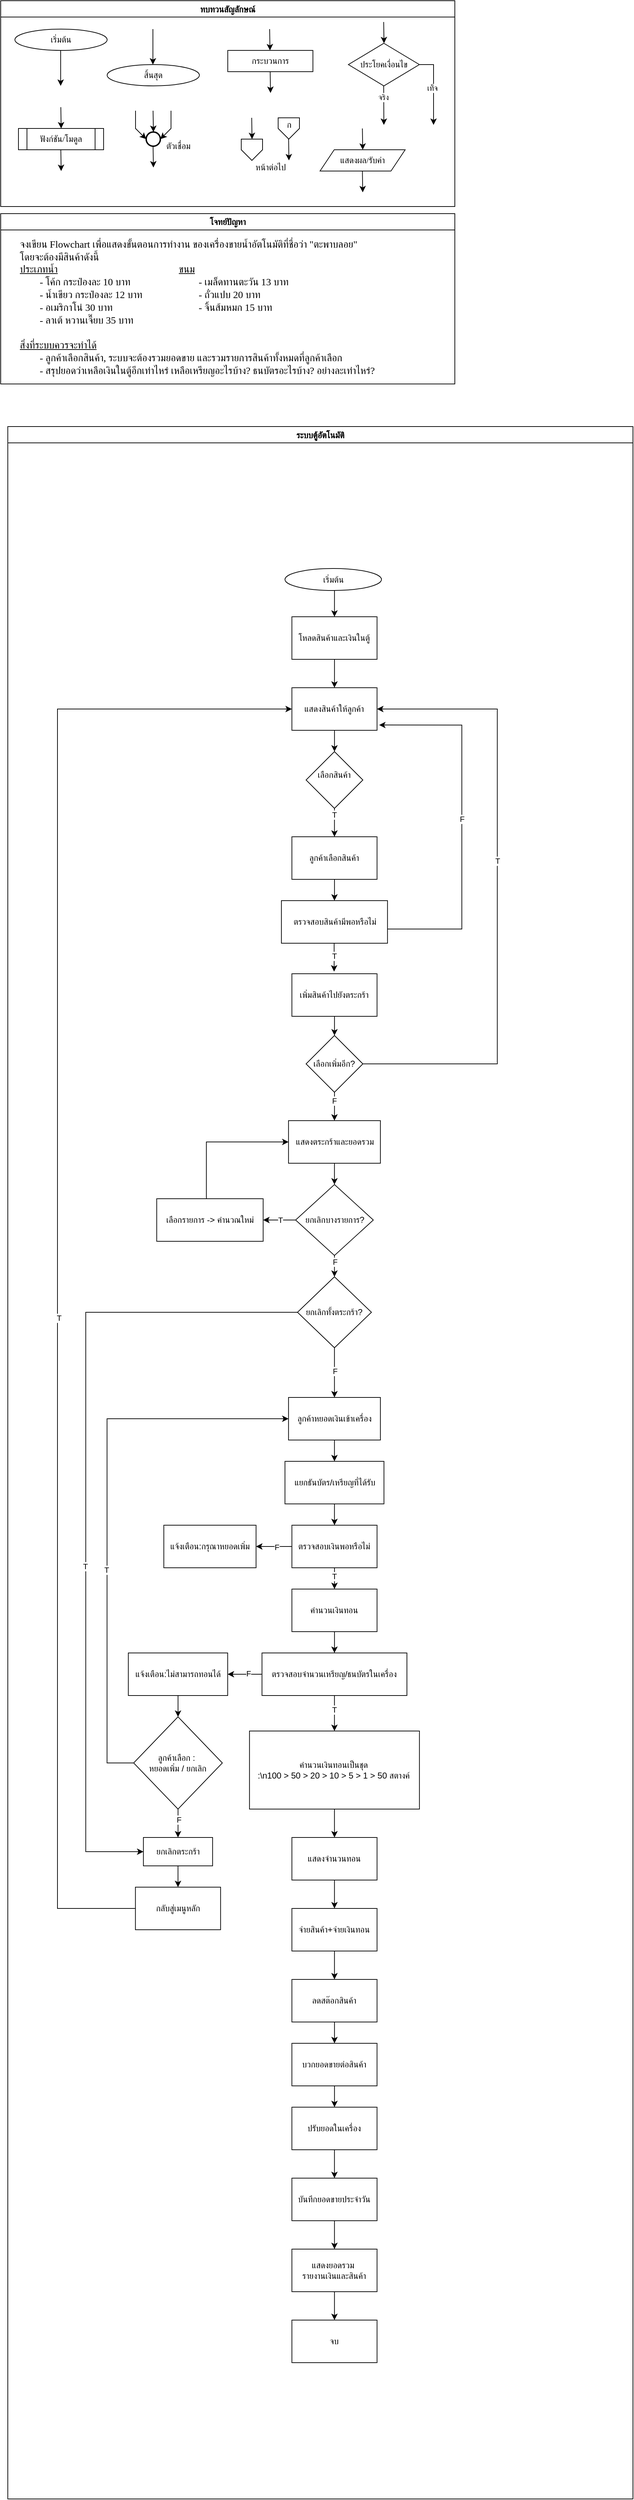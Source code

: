 <mxfile version="28.0.7">
  <diagram name="หน้า-1" id="ZLsBg-Z2_0KcXBtdGoYZ">
    <mxGraphModel grid="1" page="1" gridSize="10" guides="1" tooltips="1" connect="1" arrows="1" fold="1" pageScale="1" pageWidth="827" pageHeight="1169" math="0" shadow="0">
      <root>
        <mxCell id="0" />
        <mxCell id="1" parent="0" />
        <mxCell id="3qxHmXZjckMMHgta5Bq--2" value="ทบทวนสัญลักษณ์" style="swimlane;fontFamily=Sarabun;fontSource=https%3A%2F%2Ffonts.googleapis.com%2Fcss%3Ffamily%3DSarabun;" vertex="1" parent="1">
          <mxGeometry x="200" y="50" width="640" height="290" as="geometry" />
        </mxCell>
        <mxCell id="3qxHmXZjckMMHgta5Bq--3" value="&lt;font data-font-src=&quot;https://fonts.googleapis.com/css?family=Sarabun&quot; face=&quot;Sarabun&quot;&gt;เริ่มต้น&lt;/font&gt;" style="ellipse;whiteSpace=wrap;html=1;" vertex="1" parent="3qxHmXZjckMMHgta5Bq--2">
          <mxGeometry x="20" y="40" width="130" height="30" as="geometry" />
        </mxCell>
        <mxCell id="3qxHmXZjckMMHgta5Bq--4" value="" style="endArrow=classic;html=1;rounded=0;" edge="1" parent="3qxHmXZjckMMHgta5Bq--2">
          <mxGeometry width="50" height="50" relative="1" as="geometry">
            <mxPoint x="84.5" y="70" as="sourcePoint" />
            <mxPoint x="84.5" y="120" as="targetPoint" />
          </mxGeometry>
        </mxCell>
        <mxCell id="3qxHmXZjckMMHgta5Bq--5" value="&lt;font face=&quot;Sarabun&quot;&gt;สิ้นสุด&lt;/font&gt;" style="ellipse;whiteSpace=wrap;html=1;" vertex="1" parent="3qxHmXZjckMMHgta5Bq--2">
          <mxGeometry x="150" y="90" width="130" height="30" as="geometry" />
        </mxCell>
        <mxCell id="3qxHmXZjckMMHgta5Bq--6" value="" style="endArrow=classic;html=1;rounded=0;" edge="1" parent="3qxHmXZjckMMHgta5Bq--2">
          <mxGeometry width="50" height="50" relative="1" as="geometry">
            <mxPoint x="214.5" y="40" as="sourcePoint" />
            <mxPoint x="214.5" y="90" as="targetPoint" />
          </mxGeometry>
        </mxCell>
        <mxCell id="3qxHmXZjckMMHgta5Bq--7" value="กระบวนการ" style="rounded=0;whiteSpace=wrap;html=1;fontFamily=Sarabun;fontSource=https%3A%2F%2Ffonts.googleapis.com%2Fcss%3Ffamily%3DSarabun;" vertex="1" parent="3qxHmXZjckMMHgta5Bq--2">
          <mxGeometry x="320" y="70" width="120" height="30" as="geometry" />
        </mxCell>
        <mxCell id="3qxHmXZjckMMHgta5Bq--8" value="" style="endArrow=classic;html=1;rounded=0;" edge="1" parent="3qxHmXZjckMMHgta5Bq--2">
          <mxGeometry width="50" height="50" relative="1" as="geometry">
            <mxPoint x="379" y="40" as="sourcePoint" />
            <mxPoint x="379.5" y="70" as="targetPoint" />
          </mxGeometry>
        </mxCell>
        <mxCell id="3qxHmXZjckMMHgta5Bq--9" value="" style="endArrow=classic;html=1;rounded=0;" edge="1" parent="3qxHmXZjckMMHgta5Bq--2">
          <mxGeometry width="50" height="50" relative="1" as="geometry">
            <mxPoint x="379.75" y="100" as="sourcePoint" />
            <mxPoint x="380.25" y="130" as="targetPoint" />
          </mxGeometry>
        </mxCell>
        <mxCell id="3qxHmXZjckMMHgta5Bq--10" value="ประโยคเงื่อนไข" style="rhombus;whiteSpace=wrap;html=1;fontFamily=Sarabun;fontSource=https%3A%2F%2Ffonts.googleapis.com%2Fcss%3Ffamily%3DSarabun;" vertex="1" parent="3qxHmXZjckMMHgta5Bq--2">
          <mxGeometry x="490" y="60" width="100" height="60" as="geometry" />
        </mxCell>
        <mxCell id="3qxHmXZjckMMHgta5Bq--11" value="" style="endArrow=classic;html=1;rounded=0;" edge="1" parent="3qxHmXZjckMMHgta5Bq--2">
          <mxGeometry width="50" height="50" relative="1" as="geometry">
            <mxPoint x="539.71" y="30" as="sourcePoint" />
            <mxPoint x="540.21" y="60" as="targetPoint" />
          </mxGeometry>
        </mxCell>
        <mxCell id="3qxHmXZjckMMHgta5Bq--12" value="" style="endArrow=classic;html=1;rounded=0;" edge="1" parent="3qxHmXZjckMMHgta5Bq--2">
          <mxGeometry width="50" height="50" relative="1" as="geometry">
            <mxPoint x="539.71" y="120" as="sourcePoint" />
            <mxPoint x="540" y="175" as="targetPoint" />
          </mxGeometry>
        </mxCell>
        <mxCell id="3qxHmXZjckMMHgta5Bq--13" value="จริง" style="edgeLabel;html=1;align=center;verticalAlign=middle;resizable=0;points=[];fontFamily=Sarabun;fontSource=https%3A%2F%2Ffonts.googleapis.com%2Fcss%3Ffamily%3DSarabun;" vertex="1" connectable="0" parent="3qxHmXZjckMMHgta5Bq--12">
          <mxGeometry x="-0.414" y="-1" relative="1" as="geometry">
            <mxPoint as="offset" />
          </mxGeometry>
        </mxCell>
        <mxCell id="3qxHmXZjckMMHgta5Bq--14" value="" style="endArrow=classic;html=1;rounded=0;exitX=1;exitY=0.5;exitDx=0;exitDy=0;" edge="1" parent="3qxHmXZjckMMHgta5Bq--2" source="3qxHmXZjckMMHgta5Bq--10">
          <mxGeometry width="50" height="50" relative="1" as="geometry">
            <mxPoint x="620" y="95" as="sourcePoint" />
            <mxPoint x="610" y="175" as="targetPoint" />
            <Array as="points">
              <mxPoint x="610" y="90" />
            </Array>
          </mxGeometry>
        </mxCell>
        <mxCell id="3qxHmXZjckMMHgta5Bq--15" value="&lt;font data-font-src=&quot;https://fonts.googleapis.com/css?family=Sarabun&quot; face=&quot;Sarabun&quot;&gt;เท็จ&lt;/font&gt;" style="edgeLabel;html=1;align=center;verticalAlign=middle;resizable=0;points=[];" vertex="1" connectable="0" parent="3qxHmXZjckMMHgta5Bq--14">
          <mxGeometry x="-0.002" y="-2" relative="1" as="geometry">
            <mxPoint as="offset" />
          </mxGeometry>
        </mxCell>
        <mxCell id="3qxHmXZjckMMHgta5Bq--16" value="&lt;font data-font-src=&quot;https://fonts.googleapis.com/css?family=Sarabun&quot; face=&quot;Sarabun&quot;&gt;ฟังก์ชัน/โมดูล&lt;/font&gt;" style="shape=process;whiteSpace=wrap;html=1;backgroundOutline=1;" vertex="1" parent="3qxHmXZjckMMHgta5Bq--2">
          <mxGeometry x="25" y="180" width="120" height="30" as="geometry" />
        </mxCell>
        <mxCell id="3qxHmXZjckMMHgta5Bq--17" value="" style="endArrow=classic;html=1;rounded=0;" edge="1" parent="3qxHmXZjckMMHgta5Bq--2">
          <mxGeometry width="50" height="50" relative="1" as="geometry">
            <mxPoint x="84.71" y="150" as="sourcePoint" />
            <mxPoint x="85.21" y="180" as="targetPoint" />
          </mxGeometry>
        </mxCell>
        <mxCell id="3qxHmXZjckMMHgta5Bq--18" value="" style="endArrow=classic;html=1;rounded=0;" edge="1" parent="3qxHmXZjckMMHgta5Bq--2">
          <mxGeometry width="50" height="50" relative="1" as="geometry">
            <mxPoint x="84.71" y="210" as="sourcePoint" />
            <mxPoint x="85.21" y="240" as="targetPoint" />
          </mxGeometry>
        </mxCell>
        <mxCell id="3qxHmXZjckMMHgta5Bq--19" value="" style="strokeWidth=2;html=1;shape=mxgraph.flowchart.start_2;whiteSpace=wrap;" vertex="1" parent="3qxHmXZjckMMHgta5Bq--2">
          <mxGeometry x="205" y="185" width="20" height="20" as="geometry" />
        </mxCell>
        <mxCell id="3qxHmXZjckMMHgta5Bq--20" value="" style="endArrow=classic;html=1;rounded=0;" edge="1" parent="3qxHmXZjckMMHgta5Bq--2">
          <mxGeometry width="50" height="50" relative="1" as="geometry">
            <mxPoint x="214.71" y="155" as="sourcePoint" />
            <mxPoint x="215.21" y="185" as="targetPoint" />
          </mxGeometry>
        </mxCell>
        <mxCell id="3qxHmXZjckMMHgta5Bq--21" value="" style="endArrow=classic;html=1;rounded=0;entryX=0;entryY=0.5;entryDx=0;entryDy=0;entryPerimeter=0;" edge="1" parent="3qxHmXZjckMMHgta5Bq--2" target="3qxHmXZjckMMHgta5Bq--19">
          <mxGeometry width="50" height="50" relative="1" as="geometry">
            <mxPoint x="190.0" y="155" as="sourcePoint" />
            <mxPoint x="190.5" y="185" as="targetPoint" />
            <Array as="points">
              <mxPoint x="190" y="180" />
            </Array>
          </mxGeometry>
        </mxCell>
        <mxCell id="3qxHmXZjckMMHgta5Bq--22" value="" style="endArrow=classic;html=1;rounded=0;entryX=1;entryY=0.5;entryDx=0;entryDy=0;entryPerimeter=0;" edge="1" parent="3qxHmXZjckMMHgta5Bq--2" target="3qxHmXZjckMMHgta5Bq--19">
          <mxGeometry width="50" height="50" relative="1" as="geometry">
            <mxPoint x="240.0" y="155" as="sourcePoint" />
            <mxPoint x="240.5" y="185" as="targetPoint" />
            <Array as="points">
              <mxPoint x="240" y="180" />
            </Array>
          </mxGeometry>
        </mxCell>
        <mxCell id="3qxHmXZjckMMHgta5Bq--23" value="" style="endArrow=classic;html=1;rounded=0;" edge="1" parent="3qxHmXZjckMMHgta5Bq--2">
          <mxGeometry width="50" height="50" relative="1" as="geometry">
            <mxPoint x="214.71" y="205" as="sourcePoint" />
            <mxPoint x="215.21" y="235" as="targetPoint" />
          </mxGeometry>
        </mxCell>
        <mxCell id="3qxHmXZjckMMHgta5Bq--24" value="&lt;font data-font-src=&quot;https://fonts.googleapis.com/css?family=Sarabun&quot; face=&quot;Sarabun&quot;&gt;ตัวเชื่อม&lt;/font&gt;" style="text;html=1;align=center;verticalAlign=middle;resizable=0;points=[];autosize=1;strokeColor=none;fillColor=none;" vertex="1" parent="3qxHmXZjckMMHgta5Bq--2">
          <mxGeometry x="220" y="190" width="60" height="30" as="geometry" />
        </mxCell>
        <mxCell id="3qxHmXZjckMMHgta5Bq--25" value="" style="endArrow=classic;html=1;rounded=0;" edge="1" parent="3qxHmXZjckMMHgta5Bq--2">
          <mxGeometry width="50" height="50" relative="1" as="geometry">
            <mxPoint x="353.71" y="165" as="sourcePoint" />
            <mxPoint x="354.21" y="195" as="targetPoint" />
          </mxGeometry>
        </mxCell>
        <mxCell id="3qxHmXZjckMMHgta5Bq--26" value="" style="verticalLabelPosition=bottom;verticalAlign=top;html=1;shape=offPageConnector;rounded=0;size=0.5;" vertex="1" parent="3qxHmXZjckMMHgta5Bq--2">
          <mxGeometry x="339" y="195" width="30" height="30" as="geometry" />
        </mxCell>
        <mxCell id="3qxHmXZjckMMHgta5Bq--27" value="" style="endArrow=classic;html=1;rounded=0;" edge="1" parent="3qxHmXZjckMMHgta5Bq--2">
          <mxGeometry width="50" height="50" relative="1" as="geometry">
            <mxPoint x="405.71" y="195" as="sourcePoint" />
            <mxPoint x="406.21" y="225" as="targetPoint" />
          </mxGeometry>
        </mxCell>
        <mxCell id="3qxHmXZjckMMHgta5Bq--28" value="" style="verticalLabelPosition=bottom;verticalAlign=top;html=1;shape=offPageConnector;rounded=0;size=0.5;" vertex="1" parent="3qxHmXZjckMMHgta5Bq--2">
          <mxGeometry x="391" y="165" width="30" height="30" as="geometry" />
        </mxCell>
        <mxCell id="3qxHmXZjckMMHgta5Bq--29" value="หน้าต่อไป" style="text;html=1;align=center;verticalAlign=middle;resizable=0;points=[];autosize=1;strokeColor=none;fillColor=none;fontFamily=Sarabun;fontSource=https%3A%2F%2Ffonts.googleapis.com%2Fcss%3Ffamily%3DSarabun;" vertex="1" parent="3qxHmXZjckMMHgta5Bq--2">
          <mxGeometry x="345" y="220" width="70" height="30" as="geometry" />
        </mxCell>
        <mxCell id="3qxHmXZjckMMHgta5Bq--30" value="ก" style="text;html=1;align=center;verticalAlign=middle;resizable=0;points=[];autosize=1;strokeColor=none;fillColor=none;fontFamily=Sarabun;fontSource=https%3A%2F%2Ffonts.googleapis.com%2Fcss%3Ffamily%3DSarabun;" vertex="1" parent="3qxHmXZjckMMHgta5Bq--2">
          <mxGeometry x="391" y="160" width="30" height="30" as="geometry" />
        </mxCell>
        <mxCell id="3qxHmXZjckMMHgta5Bq--31" value="แสดงผล/รับค่า" style="shape=parallelogram;perimeter=parallelogramPerimeter;whiteSpace=wrap;html=1;fixedSize=1;fontFamily=Sarabun;fontSource=https%3A%2F%2Ffonts.googleapis.com%2Fcss%3Ffamily%3DSarabun;" vertex="1" parent="3qxHmXZjckMMHgta5Bq--2">
          <mxGeometry x="450" y="210" width="120" height="30" as="geometry" />
        </mxCell>
        <mxCell id="3qxHmXZjckMMHgta5Bq--32" value="" style="endArrow=classic;html=1;rounded=0;" edge="1" parent="3qxHmXZjckMMHgta5Bq--2">
          <mxGeometry width="50" height="50" relative="1" as="geometry">
            <mxPoint x="509.71" y="180" as="sourcePoint" />
            <mxPoint x="510.21" y="210" as="targetPoint" />
          </mxGeometry>
        </mxCell>
        <mxCell id="3qxHmXZjckMMHgta5Bq--33" value="" style="endArrow=classic;html=1;rounded=0;" edge="1" parent="3qxHmXZjckMMHgta5Bq--2">
          <mxGeometry width="50" height="50" relative="1" as="geometry">
            <mxPoint x="509.71" y="240" as="sourcePoint" />
            <mxPoint x="510.21" y="270" as="targetPoint" />
          </mxGeometry>
        </mxCell>
        <mxCell id="3qxHmXZjckMMHgta5Bq--34" value="&lt;font data-font-src=&quot;https://fonts.googleapis.com/css?family=Sarabun&quot; face=&quot;Sarabun&quot;&gt;โจทย์ปัญหา&lt;/font&gt;" style="swimlane;whiteSpace=wrap;html=1;" vertex="1" parent="1">
          <mxGeometry x="200" y="350" width="640" height="240" as="geometry" />
        </mxCell>
        <mxCell id="3qxHmXZjckMMHgta5Bq--35" value="&lt;font data-font-src=&quot;https://fonts.googleapis.com/css?family=Sarabun&quot; face=&quot;Sarabun&quot; style=&quot;font-size: 14px;&quot;&gt;จงเขียน Flowchart เพื่อแสดงขั้นตอนการทำงาน ของเครื่องขายน้ำอัตโนมัติที่ชื่อว่า &quot;ตะพาบลอย&quot;&lt;br&gt;โดยจะต้องมีสินค้าดังนี้&lt;br&gt;&lt;u&gt;ประเภทน้ำ&lt;span style=&quot;white-space: pre;&quot;&gt;&#x9;&lt;/span&gt;&lt;span style=&quot;white-space: pre;&quot;&gt;&#x9;&lt;/span&gt;&lt;span style=&quot;white-space: pre;&quot;&gt;&#x9;&lt;/span&gt;&lt;span style=&quot;white-space: pre;&quot;&gt;&#x9;&lt;/span&gt;&lt;span style=&quot;white-space: pre;&quot;&gt;&#x9;&lt;/span&gt;&lt;span style=&quot;white-space: pre;&quot;&gt;&#x9;&lt;span style=&quot;white-space: pre;&quot;&gt;&#x9;&lt;/span&gt;ข&lt;/span&gt;นม&lt;/u&gt;&lt;br&gt;&lt;span style=&quot;white-space: pre;&quot;&gt;&#x9;&lt;/span&gt;- โค้ก กระป๋องละ 10 บาท&lt;span style=&quot;white-space: pre;&quot;&gt;&#x9;&lt;/span&gt;&lt;span style=&quot;white-space: pre;&quot;&gt;&#x9;&lt;/span&gt;&lt;span style=&quot;white-space: pre;&quot;&gt;&#x9;&lt;/span&gt;&lt;span style=&quot;white-space: pre;&quot;&gt;&#x9;&lt;/span&gt;- เมล็ดทานตะวัน 13 บาท&lt;br&gt;&lt;span style=&quot;white-space: pre;&quot;&gt;&#x9;&lt;/span&gt;- น้ำเขียว กระป๋องละ 12 บาท&lt;span style=&quot;white-space: pre;&quot;&gt;&#x9;&lt;/span&gt;&lt;span style=&quot;white-space: pre;&quot;&gt;&#x9;&lt;/span&gt;&lt;span style=&quot;white-space: pre;&quot;&gt;&#x9;&lt;/span&gt;- ถั่วแปบ 20 บาท&lt;br&gt;&lt;span style=&quot;white-space: pre;&quot;&gt;&#x9;&lt;/span&gt;- อเมริกาโน่ 30 บาท&lt;span style=&quot;white-space: pre;&quot;&gt;&#x9;&lt;/span&gt;&lt;span style=&quot;white-space: pre;&quot;&gt;&#x9;&lt;/span&gt;&lt;span style=&quot;white-space: pre;&quot;&gt;&#x9;&lt;/span&gt;&lt;span style=&quot;white-space: pre;&quot;&gt;&#x9;&lt;/span&gt;&lt;span style=&quot;white-space: pre;&quot;&gt;&#x9;&lt;/span&gt;- จิ้นส้มหมก 15 บาท&lt;br&gt;&lt;span style=&quot;white-space: pre;&quot;&gt;&#x9;&lt;/span&gt;- ลาเต้ หวานเจี๊ยบ 35 บาท&lt;span style=&quot;white-space: pre;&quot;&gt;&#x9;&lt;/span&gt;&lt;br&gt;&lt;br&gt;&lt;u&gt;สิ่งที่ระบบควรจะทำได้&lt;/u&gt;&lt;br&gt;&lt;span style=&quot;white-space: pre;&quot;&gt;&#x9;&lt;/span&gt;- ลูกค้าเลือกสินค้า, ระบบจะต้องรวมยอดขาย และรวมรายการสินค้าทั้งหมดที่ลูกค้าเลือก&lt;br&gt;&lt;span style=&quot;white-space: pre;&quot;&gt;&#x9;&lt;/span&gt;- สรุปยอดว่าเหลือเงินในตู้อีกเท่าไหร่ เหลือเหรียญอะไรบ้าง? ธนบัตรอะไรบ้าง? อย่างละเท่าไหร่?&lt;br&gt;&lt;br&gt;&lt;br&gt;&lt;/font&gt;" style="text;html=1;align=left;verticalAlign=middle;resizable=0;points=[];autosize=1;strokeColor=none;fillColor=none;fontSize=14;" vertex="1" parent="3qxHmXZjckMMHgta5Bq--34">
          <mxGeometry x="25" y="30" width="580" height="240" as="geometry" />
        </mxCell>
        <mxCell id="3qxHmXZjckMMHgta5Bq--155" value="ระบบตู้อัตโนมัติ" style="swimlane;fontFamily=Sarabun;fontSource=https%3A%2F%2Ffonts.googleapis.com%2Fcss%3Ffamily%3DSarabun;" vertex="1" parent="1">
          <mxGeometry x="210" y="650" width="881" height="2920" as="geometry" />
        </mxCell>
        <mxCell id="3qxHmXZjckMMHgta5Bq--156" style="edgeStyle=orthogonalEdgeStyle;rounded=0;orthogonalLoop=1;jettySize=auto;html=1;entryX=0.5;entryY=0;entryDx=0;entryDy=0;" edge="1" parent="3qxHmXZjckMMHgta5Bq--155">
          <mxGeometry relative="1" as="geometry">
            <mxPoint x="458.36" y="230.0" as="sourcePoint" />
            <mxPoint x="460.36" y="268" as="targetPoint" />
          </mxGeometry>
        </mxCell>
        <mxCell id="3qxHmXZjckMMHgta5Bq--157" value="&lt;font data-font-src=&quot;https://fonts.googleapis.com/css?family=Sarabun&quot; face=&quot;Sarabun&quot;&gt;เริ่มต้น&lt;/font&gt;" style="ellipse;whiteSpace=wrap;html=1;" vertex="1" parent="3qxHmXZjckMMHgta5Bq--155">
          <mxGeometry x="390.62" y="200" width="136" height="31" as="geometry" />
        </mxCell>
        <mxCell id="3qxHmXZjckMMHgta5Bq--270" style="edgeStyle=orthogonalEdgeStyle;rounded=0;orthogonalLoop=1;jettySize=auto;html=1;" edge="1" parent="3qxHmXZjckMMHgta5Bq--155" source="3qxHmXZjckMMHgta5Bq--269">
          <mxGeometry relative="1" as="geometry">
            <mxPoint x="460.36" y="368" as="targetPoint" />
          </mxGeometry>
        </mxCell>
        <mxCell id="3qxHmXZjckMMHgta5Bq--269" value="โหลดสินค้าและเงินในตู้" style="rounded=0;whiteSpace=wrap;html=1;" vertex="1" parent="3qxHmXZjckMMHgta5Bq--155">
          <mxGeometry x="400.36" y="268" width="120" height="60" as="geometry" />
        </mxCell>
        <mxCell id="3qxHmXZjckMMHgta5Bq--271" value="แสดงสินค้าให้ลูกค้า" style="rounded=0;whiteSpace=wrap;html=1;" vertex="1" parent="3qxHmXZjckMMHgta5Bq--155">
          <mxGeometry x="400.36" y="368" width="120" height="60" as="geometry" />
        </mxCell>
        <mxCell id="3qxHmXZjckMMHgta5Bq--273" value="เลือกสินค้า&lt;div&gt;&lt;br&gt;&lt;/div&gt;" style="rhombus;whiteSpace=wrap;html=1;" vertex="1" parent="3qxHmXZjckMMHgta5Bq--155">
          <mxGeometry x="420.36" y="458" width="80" height="80" as="geometry" />
        </mxCell>
        <mxCell id="3qxHmXZjckMMHgta5Bq--272" style="edgeStyle=orthogonalEdgeStyle;rounded=0;orthogonalLoop=1;jettySize=auto;html=1;" edge="1" parent="3qxHmXZjckMMHgta5Bq--155" source="3qxHmXZjckMMHgta5Bq--271" target="3qxHmXZjckMMHgta5Bq--273">
          <mxGeometry relative="1" as="geometry">
            <mxPoint x="460.36" y="458" as="targetPoint" />
          </mxGeometry>
        </mxCell>
        <mxCell id="3qxHmXZjckMMHgta5Bq--275" value="ลูกค้าเลือกสินค้า" style="rounded=0;whiteSpace=wrap;html=1;" vertex="1" parent="3qxHmXZjckMMHgta5Bq--155">
          <mxGeometry x="400.36" y="578" width="120" height="60" as="geometry" />
        </mxCell>
        <mxCell id="3qxHmXZjckMMHgta5Bq--274" style="edgeStyle=orthogonalEdgeStyle;rounded=0;orthogonalLoop=1;jettySize=auto;html=1;" edge="1" parent="3qxHmXZjckMMHgta5Bq--155" source="3qxHmXZjckMMHgta5Bq--273" target="3qxHmXZjckMMHgta5Bq--275">
          <mxGeometry relative="1" as="geometry">
            <mxPoint x="460.36" y="568" as="targetPoint" />
          </mxGeometry>
        </mxCell>
        <mxCell id="3qxHmXZjckMMHgta5Bq--276" value="T" style="edgeLabel;html=1;align=center;verticalAlign=middle;resizable=0;points=[];" vertex="1" connectable="0" parent="3qxHmXZjckMMHgta5Bq--274">
          <mxGeometry x="-0.492" y="-1" relative="1" as="geometry">
            <mxPoint y="-1" as="offset" />
          </mxGeometry>
        </mxCell>
        <mxCell id="3qxHmXZjckMMHgta5Bq--279" style="edgeStyle=orthogonalEdgeStyle;rounded=0;orthogonalLoop=1;jettySize=auto;html=1;" edge="1" parent="3qxHmXZjckMMHgta5Bq--155" source="3qxHmXZjckMMHgta5Bq--278">
          <mxGeometry relative="1" as="geometry">
            <mxPoint x="459.86" y="768" as="targetPoint" />
            <Array as="points">
              <mxPoint x="460.86" y="758" />
            </Array>
          </mxGeometry>
        </mxCell>
        <mxCell id="3qxHmXZjckMMHgta5Bq--281" value="T" style="edgeLabel;html=1;align=center;verticalAlign=middle;resizable=0;points=[];" vertex="1" connectable="0" parent="3qxHmXZjckMMHgta5Bq--279">
          <mxGeometry x="-0.094" relative="1" as="geometry">
            <mxPoint as="offset" />
          </mxGeometry>
        </mxCell>
        <mxCell id="3qxHmXZjckMMHgta5Bq--278" value="ตรวจสอบสินค้ามีพอหรือไม่" style="rounded=0;whiteSpace=wrap;html=1;" vertex="1" parent="3qxHmXZjckMMHgta5Bq--155">
          <mxGeometry x="385.61" y="668" width="149.5" height="60" as="geometry" />
        </mxCell>
        <mxCell id="3qxHmXZjckMMHgta5Bq--277" style="edgeStyle=orthogonalEdgeStyle;rounded=0;orthogonalLoop=1;jettySize=auto;html=1;" edge="1" parent="3qxHmXZjckMMHgta5Bq--155" source="3qxHmXZjckMMHgta5Bq--275" target="3qxHmXZjckMMHgta5Bq--278">
          <mxGeometry relative="1" as="geometry">
            <mxPoint x="460.36" y="678" as="targetPoint" />
          </mxGeometry>
        </mxCell>
        <mxCell id="3qxHmXZjckMMHgta5Bq--282" value="เพิ่มสินค้าไปยังตระกร้า" style="rounded=0;whiteSpace=wrap;html=1;" vertex="1" parent="3qxHmXZjckMMHgta5Bq--155">
          <mxGeometry x="400.36" y="771" width="120" height="60" as="geometry" />
        </mxCell>
        <mxCell id="3qxHmXZjckMMHgta5Bq--285" style="edgeStyle=orthogonalEdgeStyle;rounded=0;orthogonalLoop=1;jettySize=auto;html=1;" edge="1" parent="3qxHmXZjckMMHgta5Bq--155" source="3qxHmXZjckMMHgta5Bq--284">
          <mxGeometry relative="1" as="geometry">
            <mxPoint x="460.36" y="978" as="targetPoint" />
          </mxGeometry>
        </mxCell>
        <mxCell id="3qxHmXZjckMMHgta5Bq--286" value="F" style="edgeLabel;html=1;align=center;verticalAlign=middle;resizable=0;points=[];" vertex="1" connectable="0" parent="3qxHmXZjckMMHgta5Bq--285">
          <mxGeometry x="-0.419" y="-1" relative="1" as="geometry">
            <mxPoint as="offset" />
          </mxGeometry>
        </mxCell>
        <mxCell id="3qxHmXZjckMMHgta5Bq--295" style="edgeStyle=orthogonalEdgeStyle;rounded=0;orthogonalLoop=1;jettySize=auto;html=1;entryX=1;entryY=0.5;entryDx=0;entryDy=0;" edge="1" parent="3qxHmXZjckMMHgta5Bq--155" source="3qxHmXZjckMMHgta5Bq--284" target="3qxHmXZjckMMHgta5Bq--271">
          <mxGeometry relative="1" as="geometry">
            <Array as="points">
              <mxPoint x="689.86" y="898" />
              <mxPoint x="689.86" y="398" />
            </Array>
          </mxGeometry>
        </mxCell>
        <mxCell id="3qxHmXZjckMMHgta5Bq--298" value="T" style="edgeLabel;html=1;align=center;verticalAlign=middle;resizable=0;points=[];" vertex="1" connectable="0" parent="3qxHmXZjckMMHgta5Bq--295">
          <mxGeometry x="0.108" relative="1" as="geometry">
            <mxPoint as="offset" />
          </mxGeometry>
        </mxCell>
        <mxCell id="3qxHmXZjckMMHgta5Bq--284" value="เลือกเพิ่มอีก?" style="rhombus;whiteSpace=wrap;html=1;" vertex="1" parent="3qxHmXZjckMMHgta5Bq--155">
          <mxGeometry x="420.36" y="858" width="80" height="80" as="geometry" />
        </mxCell>
        <mxCell id="3qxHmXZjckMMHgta5Bq--283" style="edgeStyle=orthogonalEdgeStyle;rounded=0;orthogonalLoop=1;jettySize=auto;html=1;" edge="1" parent="3qxHmXZjckMMHgta5Bq--155" source="3qxHmXZjckMMHgta5Bq--282" target="3qxHmXZjckMMHgta5Bq--284">
          <mxGeometry relative="1" as="geometry">
            <mxPoint x="460.36" y="858" as="targetPoint" />
          </mxGeometry>
        </mxCell>
        <mxCell id="3qxHmXZjckMMHgta5Bq--287" value="แสดงตระกร้าและยอดรวม" style="rounded=0;whiteSpace=wrap;html=1;" vertex="1" parent="3qxHmXZjckMMHgta5Bq--155">
          <mxGeometry x="395.61" y="978" width="129.5" height="60" as="geometry" />
        </mxCell>
        <mxCell id="3qxHmXZjckMMHgta5Bq--299" style="edgeStyle=orthogonalEdgeStyle;rounded=0;orthogonalLoop=1;jettySize=auto;html=1;" edge="1" parent="3qxHmXZjckMMHgta5Bq--155" source="3qxHmXZjckMMHgta5Bq--289">
          <mxGeometry relative="1" as="geometry">
            <mxPoint x="359.86" y="1118" as="targetPoint" />
          </mxGeometry>
        </mxCell>
        <mxCell id="3qxHmXZjckMMHgta5Bq--308" value="T" style="edgeLabel;html=1;align=center;verticalAlign=middle;resizable=0;points=[];" vertex="1" connectable="0" parent="3qxHmXZjckMMHgta5Bq--299">
          <mxGeometry x="-0.075" relative="1" as="geometry">
            <mxPoint as="offset" />
          </mxGeometry>
        </mxCell>
        <mxCell id="3qxHmXZjckMMHgta5Bq--289" value="ยกเลิกบางรายการ?" style="rhombus;whiteSpace=wrap;html=1;" vertex="1" parent="3qxHmXZjckMMHgta5Bq--155">
          <mxGeometry x="405.61" y="1068" width="109.5" height="100" as="geometry" />
        </mxCell>
        <mxCell id="3qxHmXZjckMMHgta5Bq--288" style="edgeStyle=orthogonalEdgeStyle;rounded=0;orthogonalLoop=1;jettySize=auto;html=1;" edge="1" parent="3qxHmXZjckMMHgta5Bq--155" source="3qxHmXZjckMMHgta5Bq--287" target="3qxHmXZjckMMHgta5Bq--289">
          <mxGeometry relative="1" as="geometry">
            <mxPoint x="460.36" y="1068" as="targetPoint" />
          </mxGeometry>
        </mxCell>
        <mxCell id="3qxHmXZjckMMHgta5Bq--293" style="edgeStyle=orthogonalEdgeStyle;rounded=0;orthogonalLoop=1;jettySize=auto;html=1;entryX=1.024;entryY=0.876;entryDx=0;entryDy=0;entryPerimeter=0;" edge="1" parent="3qxHmXZjckMMHgta5Bq--155" source="3qxHmXZjckMMHgta5Bq--278" target="3qxHmXZjckMMHgta5Bq--271">
          <mxGeometry relative="1" as="geometry">
            <Array as="points">
              <mxPoint x="639.86" y="708" />
              <mxPoint x="639.86" y="421" />
            </Array>
          </mxGeometry>
        </mxCell>
        <mxCell id="3qxHmXZjckMMHgta5Bq--294" value="F" style="edgeLabel;html=1;align=center;verticalAlign=middle;resizable=0;points=[];" vertex="1" connectable="0" parent="3qxHmXZjckMMHgta5Bq--293">
          <mxGeometry x="0.023" relative="1" as="geometry">
            <mxPoint as="offset" />
          </mxGeometry>
        </mxCell>
        <mxCell id="3qxHmXZjckMMHgta5Bq--310" style="edgeStyle=orthogonalEdgeStyle;rounded=0;orthogonalLoop=1;jettySize=auto;html=1;entryX=0;entryY=0.5;entryDx=0;entryDy=0;" edge="1" parent="3qxHmXZjckMMHgta5Bq--155" source="3qxHmXZjckMMHgta5Bq--301" target="3qxHmXZjckMMHgta5Bq--287">
          <mxGeometry relative="1" as="geometry">
            <Array as="points">
              <mxPoint x="279.86" y="1008" />
            </Array>
          </mxGeometry>
        </mxCell>
        <mxCell id="3qxHmXZjckMMHgta5Bq--301" value="เลือกรายการ -&amp;gt; คำนวณใหม่" style="rounded=0;whiteSpace=wrap;html=1;" vertex="1" parent="3qxHmXZjckMMHgta5Bq--155">
          <mxGeometry x="209.86" y="1088" width="150" height="60" as="geometry" />
        </mxCell>
        <mxCell id="3qxHmXZjckMMHgta5Bq--312" style="edgeStyle=orthogonalEdgeStyle;rounded=0;orthogonalLoop=1;jettySize=auto;html=1;" edge="1" parent="3qxHmXZjckMMHgta5Bq--155" source="3qxHmXZjckMMHgta5Bq--306">
          <mxGeometry relative="1" as="geometry">
            <mxPoint x="460.365" y="1368" as="targetPoint" />
          </mxGeometry>
        </mxCell>
        <mxCell id="3qxHmXZjckMMHgta5Bq--313" value="F" style="edgeLabel;html=1;align=center;verticalAlign=middle;resizable=0;points=[];" vertex="1" connectable="0" parent="3qxHmXZjckMMHgta5Bq--312">
          <mxGeometry x="-0.068" relative="1" as="geometry">
            <mxPoint as="offset" />
          </mxGeometry>
        </mxCell>
        <mxCell id="3qxHmXZjckMMHgta5Bq--379" style="edgeStyle=orthogonalEdgeStyle;rounded=0;orthogonalLoop=1;jettySize=auto;html=1;entryX=0;entryY=0.5;entryDx=0;entryDy=0;" edge="1" parent="3qxHmXZjckMMHgta5Bq--155" source="3qxHmXZjckMMHgta5Bq--306" target="3qxHmXZjckMMHgta5Bq--340">
          <mxGeometry relative="1" as="geometry">
            <Array as="points">
              <mxPoint x="109.86" y="1248" />
              <mxPoint x="109.86" y="2008" />
            </Array>
          </mxGeometry>
        </mxCell>
        <mxCell id="3qxHmXZjckMMHgta5Bq--380" value="T" style="edgeLabel;html=1;align=center;verticalAlign=middle;resizable=0;points=[];" vertex="1" connectable="0" parent="3qxHmXZjckMMHgta5Bq--379">
          <mxGeometry x="0.153" y="-1" relative="1" as="geometry">
            <mxPoint y="-1" as="offset" />
          </mxGeometry>
        </mxCell>
        <mxCell id="3qxHmXZjckMMHgta5Bq--306" value="ยกเลิกทั้งตระกร้า?" style="rhombus;whiteSpace=wrap;html=1;" vertex="1" parent="3qxHmXZjckMMHgta5Bq--155">
          <mxGeometry x="408.24" y="1198" width="104.25" height="100" as="geometry" />
        </mxCell>
        <mxCell id="3qxHmXZjckMMHgta5Bq--304" style="edgeStyle=orthogonalEdgeStyle;rounded=0;orthogonalLoop=1;jettySize=auto;html=1;" edge="1" parent="3qxHmXZjckMMHgta5Bq--155" source="3qxHmXZjckMMHgta5Bq--289" target="3qxHmXZjckMMHgta5Bq--306">
          <mxGeometry relative="1" as="geometry">
            <mxPoint x="537.86" y="1178" as="targetPoint" />
          </mxGeometry>
        </mxCell>
        <mxCell id="3qxHmXZjckMMHgta5Bq--307" value="F" style="edgeLabel;html=1;align=center;verticalAlign=middle;resizable=0;points=[];" vertex="1" connectable="0" parent="3qxHmXZjckMMHgta5Bq--304">
          <mxGeometry x="-0.434" relative="1" as="geometry">
            <mxPoint as="offset" />
          </mxGeometry>
        </mxCell>
        <mxCell id="3qxHmXZjckMMHgta5Bq--314" value="ลูกค้าหยอดเงินเข้าเครื่อง" style="rounded=0;whiteSpace=wrap;html=1;" vertex="1" parent="3qxHmXZjckMMHgta5Bq--155">
          <mxGeometry x="395.62" y="1368" width="129.49" height="60" as="geometry" />
        </mxCell>
        <mxCell id="3qxHmXZjckMMHgta5Bq--316" value="แยกธันบัตร/เหรียญที่ได้รับ" style="rounded=0;whiteSpace=wrap;html=1;" vertex="1" parent="3qxHmXZjckMMHgta5Bq--155">
          <mxGeometry x="390.62" y="1458" width="139.5" height="60" as="geometry" />
        </mxCell>
        <mxCell id="3qxHmXZjckMMHgta5Bq--315" style="edgeStyle=orthogonalEdgeStyle;rounded=0;orthogonalLoop=1;jettySize=auto;html=1;" edge="1" parent="3qxHmXZjckMMHgta5Bq--155" source="3qxHmXZjckMMHgta5Bq--314" target="3qxHmXZjckMMHgta5Bq--316">
          <mxGeometry relative="1" as="geometry">
            <mxPoint x="460.365" y="1468" as="targetPoint" />
          </mxGeometry>
        </mxCell>
        <mxCell id="3qxHmXZjckMMHgta5Bq--321" style="edgeStyle=orthogonalEdgeStyle;rounded=0;orthogonalLoop=1;jettySize=auto;html=1;" edge="1" parent="3qxHmXZjckMMHgta5Bq--155" source="3qxHmXZjckMMHgta5Bq--320">
          <mxGeometry relative="1" as="geometry">
            <mxPoint x="349.86" y="1578" as="targetPoint" />
          </mxGeometry>
        </mxCell>
        <mxCell id="3qxHmXZjckMMHgta5Bq--322" value="F" style="edgeLabel;html=1;align=center;verticalAlign=middle;resizable=0;points=[];" vertex="1" connectable="0" parent="3qxHmXZjckMMHgta5Bq--321">
          <mxGeometry x="-0.109" y="1" relative="1" as="geometry">
            <mxPoint x="1" as="offset" />
          </mxGeometry>
        </mxCell>
        <mxCell id="3qxHmXZjckMMHgta5Bq--324" style="edgeStyle=orthogonalEdgeStyle;rounded=0;orthogonalLoop=1;jettySize=auto;html=1;" edge="1" parent="3qxHmXZjckMMHgta5Bq--155" source="3qxHmXZjckMMHgta5Bq--320">
          <mxGeometry relative="1" as="geometry">
            <mxPoint x="460.37" y="1638" as="targetPoint" />
          </mxGeometry>
        </mxCell>
        <mxCell id="3qxHmXZjckMMHgta5Bq--325" value="T" style="edgeLabel;html=1;align=center;verticalAlign=middle;resizable=0;points=[];" vertex="1" connectable="0" parent="3qxHmXZjckMMHgta5Bq--324">
          <mxGeometry x="-0.37" y="-1" relative="1" as="geometry">
            <mxPoint y="2" as="offset" />
          </mxGeometry>
        </mxCell>
        <mxCell id="3qxHmXZjckMMHgta5Bq--320" value="ตรวจสอบเงินพอหรือไม่" style="rounded=0;whiteSpace=wrap;html=1;" vertex="1" parent="3qxHmXZjckMMHgta5Bq--155">
          <mxGeometry x="400.37" y="1548" width="120" height="60" as="geometry" />
        </mxCell>
        <mxCell id="3qxHmXZjckMMHgta5Bq--319" style="edgeStyle=orthogonalEdgeStyle;rounded=0;orthogonalLoop=1;jettySize=auto;html=1;" edge="1" parent="3qxHmXZjckMMHgta5Bq--155" source="3qxHmXZjckMMHgta5Bq--316" target="3qxHmXZjckMMHgta5Bq--320">
          <mxGeometry relative="1" as="geometry">
            <mxPoint x="460.37" y="1548" as="targetPoint" />
          </mxGeometry>
        </mxCell>
        <mxCell id="3qxHmXZjckMMHgta5Bq--323" value="แจ้งเตือน:กรุณาหยอดเพิ่ม" style="rounded=0;whiteSpace=wrap;html=1;" vertex="1" parent="3qxHmXZjckMMHgta5Bq--155">
          <mxGeometry x="219.86" y="1548" width="130" height="60" as="geometry" />
        </mxCell>
        <mxCell id="3qxHmXZjckMMHgta5Bq--326" value="คำนวนเงินทอน" style="rounded=0;whiteSpace=wrap;html=1;" vertex="1" parent="3qxHmXZjckMMHgta5Bq--155">
          <mxGeometry x="400.37" y="1638" width="120" height="60" as="geometry" />
        </mxCell>
        <mxCell id="3qxHmXZjckMMHgta5Bq--331" style="edgeStyle=orthogonalEdgeStyle;rounded=0;orthogonalLoop=1;jettySize=auto;html=1;" edge="1" parent="3qxHmXZjckMMHgta5Bq--155" source="3qxHmXZjckMMHgta5Bq--330">
          <mxGeometry relative="1" as="geometry">
            <mxPoint x="309.86" y="1758" as="targetPoint" />
          </mxGeometry>
        </mxCell>
        <mxCell id="3qxHmXZjckMMHgta5Bq--332" value="F" style="edgeLabel;html=1;align=center;verticalAlign=middle;resizable=0;points=[];" vertex="1" connectable="0" parent="3qxHmXZjckMMHgta5Bq--331">
          <mxGeometry x="-0.161" y="-1" relative="1" as="geometry">
            <mxPoint x="1" as="offset" />
          </mxGeometry>
        </mxCell>
        <mxCell id="3qxHmXZjckMMHgta5Bq--343" style="edgeStyle=orthogonalEdgeStyle;rounded=0;orthogonalLoop=1;jettySize=auto;html=1;" edge="1" parent="3qxHmXZjckMMHgta5Bq--155" source="3qxHmXZjckMMHgta5Bq--330">
          <mxGeometry relative="1" as="geometry">
            <mxPoint x="460.355" y="1838" as="targetPoint" />
          </mxGeometry>
        </mxCell>
        <mxCell id="3qxHmXZjckMMHgta5Bq--344" value="T" style="edgeLabel;html=1;align=center;verticalAlign=middle;resizable=0;points=[];" vertex="1" connectable="0" parent="3qxHmXZjckMMHgta5Bq--343">
          <mxGeometry x="-0.225" y="-1" relative="1" as="geometry">
            <mxPoint as="offset" />
          </mxGeometry>
        </mxCell>
        <mxCell id="3qxHmXZjckMMHgta5Bq--330" value="ตรวจสอบจำนวนเหรียญ/ธนบัตรในเครื่อง" style="rounded=0;whiteSpace=wrap;html=1;" vertex="1" parent="3qxHmXZjckMMHgta5Bq--155">
          <mxGeometry x="358.23" y="1728" width="204.25" height="60" as="geometry" />
        </mxCell>
        <mxCell id="3qxHmXZjckMMHgta5Bq--329" style="edgeStyle=orthogonalEdgeStyle;rounded=0;orthogonalLoop=1;jettySize=auto;html=1;" edge="1" parent="3qxHmXZjckMMHgta5Bq--155" source="3qxHmXZjckMMHgta5Bq--326" target="3qxHmXZjckMMHgta5Bq--330">
          <mxGeometry relative="1" as="geometry">
            <mxPoint x="460.37" y="1728" as="targetPoint" />
          </mxGeometry>
        </mxCell>
        <mxCell id="3qxHmXZjckMMHgta5Bq--333" value="แจ้งเตือน:ไม่สามารถทอนได้" style="rounded=0;whiteSpace=wrap;html=1;" vertex="1" parent="3qxHmXZjckMMHgta5Bq--155">
          <mxGeometry x="169.86" y="1728" width="140" height="60" as="geometry" />
        </mxCell>
        <mxCell id="3qxHmXZjckMMHgta5Bq--338" style="edgeStyle=orthogonalEdgeStyle;rounded=0;orthogonalLoop=1;jettySize=auto;html=1;" edge="1" parent="3qxHmXZjckMMHgta5Bq--155" source="3qxHmXZjckMMHgta5Bq--335">
          <mxGeometry relative="1" as="geometry">
            <mxPoint x="239.86" y="1988" as="targetPoint" />
          </mxGeometry>
        </mxCell>
        <mxCell id="3qxHmXZjckMMHgta5Bq--339" value="F" style="edgeLabel;html=1;align=center;verticalAlign=middle;resizable=0;points=[];" vertex="1" connectable="0" parent="3qxHmXZjckMMHgta5Bq--338">
          <mxGeometry x="-0.259" y="1" relative="1" as="geometry">
            <mxPoint as="offset" />
          </mxGeometry>
        </mxCell>
        <mxCell id="3qxHmXZjckMMHgta5Bq--369" style="edgeStyle=orthogonalEdgeStyle;rounded=0;orthogonalLoop=1;jettySize=auto;html=1;entryX=0;entryY=0.5;entryDx=0;entryDy=0;" edge="1" parent="3qxHmXZjckMMHgta5Bq--155" source="3qxHmXZjckMMHgta5Bq--335" target="3qxHmXZjckMMHgta5Bq--314">
          <mxGeometry relative="1" as="geometry">
            <Array as="points">
              <mxPoint x="139.86" y="1883" />
              <mxPoint x="139.86" y="1398" />
            </Array>
          </mxGeometry>
        </mxCell>
        <mxCell id="3qxHmXZjckMMHgta5Bq--370" value="T" style="edgeLabel;html=1;align=center;verticalAlign=middle;resizable=0;points=[];" vertex="1" connectable="0" parent="3qxHmXZjckMMHgta5Bq--369">
          <mxGeometry x="-0.204" y="1" relative="1" as="geometry">
            <mxPoint as="offset" />
          </mxGeometry>
        </mxCell>
        <mxCell id="3qxHmXZjckMMHgta5Bq--335" value="ลูกค้าเลือก :&amp;nbsp;&lt;div&gt;หยอดเพิ่ม / ยกเลิก&lt;/div&gt;" style="rhombus;whiteSpace=wrap;html=1;" vertex="1" parent="3qxHmXZjckMMHgta5Bq--155">
          <mxGeometry x="177.36" y="1818" width="125" height="130" as="geometry" />
        </mxCell>
        <mxCell id="3qxHmXZjckMMHgta5Bq--334" style="edgeStyle=orthogonalEdgeStyle;rounded=0;orthogonalLoop=1;jettySize=auto;html=1;" edge="1" parent="3qxHmXZjckMMHgta5Bq--155" source="3qxHmXZjckMMHgta5Bq--333" target="3qxHmXZjckMMHgta5Bq--335">
          <mxGeometry relative="1" as="geometry">
            <mxPoint x="239.86" y="1818" as="targetPoint" />
          </mxGeometry>
        </mxCell>
        <mxCell id="3qxHmXZjckMMHgta5Bq--341" style="edgeStyle=orthogonalEdgeStyle;rounded=0;orthogonalLoop=1;jettySize=auto;html=1;" edge="1" parent="3qxHmXZjckMMHgta5Bq--155" source="3qxHmXZjckMMHgta5Bq--340">
          <mxGeometry relative="1" as="geometry">
            <mxPoint x="239.86" y="2058" as="targetPoint" />
          </mxGeometry>
        </mxCell>
        <mxCell id="3qxHmXZjckMMHgta5Bq--340" value="ยกเลิกตระกร้า" style="rounded=0;whiteSpace=wrap;html=1;" vertex="1" parent="3qxHmXZjckMMHgta5Bq--155">
          <mxGeometry x="191.11" y="1988" width="97.5" height="40" as="geometry" />
        </mxCell>
        <mxCell id="3qxHmXZjckMMHgta5Bq--381" style="edgeStyle=orthogonalEdgeStyle;rounded=0;orthogonalLoop=1;jettySize=auto;html=1;" edge="1" parent="3qxHmXZjckMMHgta5Bq--155" source="3qxHmXZjckMMHgta5Bq--342" target="3qxHmXZjckMMHgta5Bq--271">
          <mxGeometry relative="1" as="geometry">
            <Array as="points">
              <mxPoint x="70" y="2088" />
              <mxPoint x="70" y="398" />
            </Array>
          </mxGeometry>
        </mxCell>
        <mxCell id="3qxHmXZjckMMHgta5Bq--382" value="T" style="edgeLabel;html=1;align=center;verticalAlign=middle;resizable=0;points=[];" vertex="1" connectable="0" parent="3qxHmXZjckMMHgta5Bq--381">
          <mxGeometry x="-0.114" y="-2" relative="1" as="geometry">
            <mxPoint y="1" as="offset" />
          </mxGeometry>
        </mxCell>
        <mxCell id="3qxHmXZjckMMHgta5Bq--342" value="กลับสู่เมนูหลัก" style="rounded=0;whiteSpace=wrap;html=1;" vertex="1" parent="3qxHmXZjckMMHgta5Bq--155">
          <mxGeometry x="179.86" y="2058" width="120" height="60" as="geometry" />
        </mxCell>
        <mxCell id="3qxHmXZjckMMHgta5Bq--345" value="คำนวนเงินทอนเป็นชุด&amp;nbsp;&lt;div&gt;:\n100 &amp;gt; 50 &amp;gt; 20 &amp;gt; 10 &amp;gt; 5 &amp;gt; 1 &amp;gt; 50 สตางค์&amp;nbsp;&lt;/div&gt;" style="rounded=0;whiteSpace=wrap;html=1;" vertex="1" parent="3qxHmXZjckMMHgta5Bq--155">
          <mxGeometry x="340.62" y="1838" width="239.5" height="110" as="geometry" />
        </mxCell>
        <mxCell id="3qxHmXZjckMMHgta5Bq--347" value="แสดงจำนวนทอน" style="rounded=0;whiteSpace=wrap;html=1;" vertex="1" parent="3qxHmXZjckMMHgta5Bq--155">
          <mxGeometry x="400.37" y="1988" width="120" height="60" as="geometry" />
        </mxCell>
        <mxCell id="3qxHmXZjckMMHgta5Bq--346" style="edgeStyle=orthogonalEdgeStyle;rounded=0;orthogonalLoop=1;jettySize=auto;html=1;" edge="1" parent="3qxHmXZjckMMHgta5Bq--155" source="3qxHmXZjckMMHgta5Bq--345" target="3qxHmXZjckMMHgta5Bq--347">
          <mxGeometry relative="1" as="geometry">
            <mxPoint x="460.37" y="1998" as="targetPoint" />
          </mxGeometry>
        </mxCell>
        <mxCell id="3qxHmXZjckMMHgta5Bq--349" value="จ่ายสินค้า+จ่ายเงินทอน" style="rounded=0;whiteSpace=wrap;html=1;" vertex="1" parent="3qxHmXZjckMMHgta5Bq--155">
          <mxGeometry x="400.37" y="2088" width="120" height="60" as="geometry" />
        </mxCell>
        <mxCell id="3qxHmXZjckMMHgta5Bq--348" style="edgeStyle=orthogonalEdgeStyle;rounded=0;orthogonalLoop=1;jettySize=auto;html=1;" edge="1" parent="3qxHmXZjckMMHgta5Bq--155" source="3qxHmXZjckMMHgta5Bq--347" target="3qxHmXZjckMMHgta5Bq--349">
          <mxGeometry relative="1" as="geometry">
            <mxPoint x="460.37" y="2098" as="targetPoint" />
          </mxGeometry>
        </mxCell>
        <mxCell id="3qxHmXZjckMMHgta5Bq--351" value="ลดสต๊อกสินค้า" style="rounded=0;whiteSpace=wrap;html=1;" vertex="1" parent="3qxHmXZjckMMHgta5Bq--155">
          <mxGeometry x="400.37" y="2188" width="120" height="60" as="geometry" />
        </mxCell>
        <mxCell id="3qxHmXZjckMMHgta5Bq--350" style="edgeStyle=orthogonalEdgeStyle;rounded=0;orthogonalLoop=1;jettySize=auto;html=1;" edge="1" parent="3qxHmXZjckMMHgta5Bq--155" source="3qxHmXZjckMMHgta5Bq--349" target="3qxHmXZjckMMHgta5Bq--351">
          <mxGeometry relative="1" as="geometry">
            <mxPoint x="460.37" y="2178" as="targetPoint" />
          </mxGeometry>
        </mxCell>
        <mxCell id="3qxHmXZjckMMHgta5Bq--353" value="บวกยอดขายต่อสินค้า" style="rounded=0;whiteSpace=wrap;html=1;" vertex="1" parent="3qxHmXZjckMMHgta5Bq--155">
          <mxGeometry x="400.35" y="2278" width="120" height="60" as="geometry" />
        </mxCell>
        <mxCell id="3qxHmXZjckMMHgta5Bq--352" style="edgeStyle=orthogonalEdgeStyle;rounded=0;orthogonalLoop=1;jettySize=auto;html=1;" edge="1" parent="3qxHmXZjckMMHgta5Bq--155" source="3qxHmXZjckMMHgta5Bq--351" target="3qxHmXZjckMMHgta5Bq--353">
          <mxGeometry relative="1" as="geometry">
            <mxPoint x="460.37" y="2278" as="targetPoint" />
          </mxGeometry>
        </mxCell>
        <mxCell id="3qxHmXZjckMMHgta5Bq--355" value="ปรับยอดในเครื่อง" style="rounded=0;whiteSpace=wrap;html=1;" vertex="1" parent="3qxHmXZjckMMHgta5Bq--155">
          <mxGeometry x="400.35" y="2368" width="120" height="60" as="geometry" />
        </mxCell>
        <mxCell id="3qxHmXZjckMMHgta5Bq--354" style="edgeStyle=orthogonalEdgeStyle;rounded=0;orthogonalLoop=1;jettySize=auto;html=1;" edge="1" parent="3qxHmXZjckMMHgta5Bq--155" source="3qxHmXZjckMMHgta5Bq--353" target="3qxHmXZjckMMHgta5Bq--355">
          <mxGeometry relative="1" as="geometry">
            <mxPoint x="460.35" y="2368" as="targetPoint" />
          </mxGeometry>
        </mxCell>
        <mxCell id="3qxHmXZjckMMHgta5Bq--359" value="บันทึกยอดขายประจำวัน" style="rounded=0;whiteSpace=wrap;html=1;" vertex="1" parent="3qxHmXZjckMMHgta5Bq--155">
          <mxGeometry x="400.37" y="2468" width="120" height="60" as="geometry" />
        </mxCell>
        <mxCell id="3qxHmXZjckMMHgta5Bq--358" style="edgeStyle=orthogonalEdgeStyle;rounded=0;orthogonalLoop=1;jettySize=auto;html=1;" edge="1" parent="3qxHmXZjckMMHgta5Bq--155" source="3qxHmXZjckMMHgta5Bq--355" target="3qxHmXZjckMMHgta5Bq--359">
          <mxGeometry relative="1" as="geometry">
            <mxPoint x="459.86" y="2458" as="targetPoint" />
          </mxGeometry>
        </mxCell>
        <mxCell id="3qxHmXZjckMMHgta5Bq--361" value="แสดงยอดรวม&amp;nbsp;&lt;div&gt;รายงานเงินและสินค้า&lt;/div&gt;" style="rounded=0;whiteSpace=wrap;html=1;" vertex="1" parent="3qxHmXZjckMMHgta5Bq--155">
          <mxGeometry x="400.37" y="2568" width="120" height="60" as="geometry" />
        </mxCell>
        <mxCell id="3qxHmXZjckMMHgta5Bq--360" style="edgeStyle=orthogonalEdgeStyle;rounded=0;orthogonalLoop=1;jettySize=auto;html=1;" edge="1" parent="3qxHmXZjckMMHgta5Bq--155" source="3qxHmXZjckMMHgta5Bq--359" target="3qxHmXZjckMMHgta5Bq--361">
          <mxGeometry relative="1" as="geometry">
            <mxPoint x="460.37" y="2568" as="targetPoint" />
          </mxGeometry>
        </mxCell>
        <mxCell id="3qxHmXZjckMMHgta5Bq--363" value="จบ" style="rounded=0;whiteSpace=wrap;html=1;" vertex="1" parent="3qxHmXZjckMMHgta5Bq--155">
          <mxGeometry x="400.37" y="2668" width="120" height="60" as="geometry" />
        </mxCell>
        <mxCell id="3qxHmXZjckMMHgta5Bq--362" style="edgeStyle=orthogonalEdgeStyle;rounded=0;orthogonalLoop=1;jettySize=auto;html=1;" edge="1" parent="3qxHmXZjckMMHgta5Bq--155" source="3qxHmXZjckMMHgta5Bq--361" target="3qxHmXZjckMMHgta5Bq--363">
          <mxGeometry relative="1" as="geometry">
            <mxPoint x="459.86" y="2668" as="targetPoint" />
          </mxGeometry>
        </mxCell>
      </root>
    </mxGraphModel>
  </diagram>
</mxfile>
